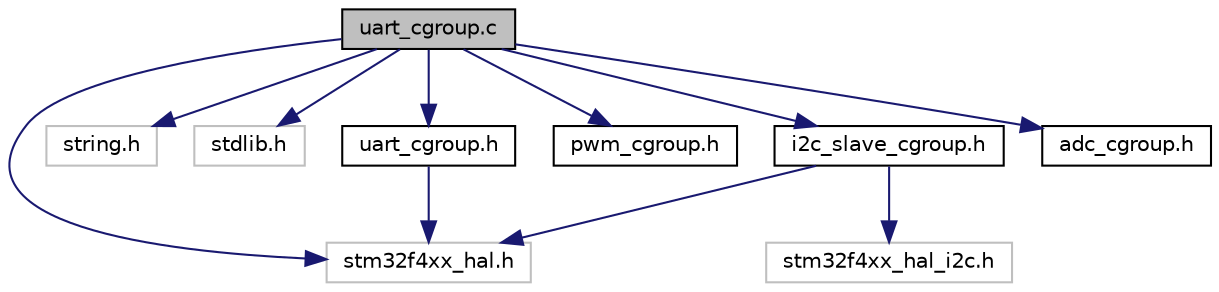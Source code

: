digraph "uart_cgroup.c"
{
  edge [fontname="Helvetica",fontsize="10",labelfontname="Helvetica",labelfontsize="10"];
  node [fontname="Helvetica",fontsize="10",shape=record];
  Node1 [label="uart_cgroup.c",height=0.2,width=0.4,color="black", fillcolor="grey75", style="filled" fontcolor="black"];
  Node1 -> Node2 [color="midnightblue",fontsize="10",style="solid",fontname="Helvetica"];
  Node2 [label="stm32f4xx_hal.h",height=0.2,width=0.4,color="grey75", fillcolor="white", style="filled"];
  Node1 -> Node3 [color="midnightblue",fontsize="10",style="solid",fontname="Helvetica"];
  Node3 [label="string.h",height=0.2,width=0.4,color="grey75", fillcolor="white", style="filled"];
  Node1 -> Node4 [color="midnightblue",fontsize="10",style="solid",fontname="Helvetica"];
  Node4 [label="stdlib.h",height=0.2,width=0.4,color="grey75", fillcolor="white", style="filled"];
  Node1 -> Node5 [color="midnightblue",fontsize="10",style="solid",fontname="Helvetica"];
  Node5 [label="uart_cgroup.h",height=0.2,width=0.4,color="black", fillcolor="white", style="filled",URL="$uart__cgroup_8h.html",tooltip="This file contains all the functions prototypes for the UART module. "];
  Node5 -> Node2 [color="midnightblue",fontsize="10",style="solid",fontname="Helvetica"];
  Node1 -> Node6 [color="midnightblue",fontsize="10",style="solid",fontname="Helvetica"];
  Node6 [label="pwm_cgroup.h",height=0.2,width=0.4,color="black", fillcolor="white", style="filled",URL="$pwm__cgroup_8h.html",tooltip="This file contains all the functions prototypes for the PWM module. "];
  Node1 -> Node7 [color="midnightblue",fontsize="10",style="solid",fontname="Helvetica"];
  Node7 [label="i2c_slave_cgroup.h",height=0.2,width=0.4,color="black", fillcolor="white", style="filled",URL="$i2c__slave__cgroup_8h.html",tooltip="This file contains all the functions prototypes for the I2C module. "];
  Node7 -> Node2 [color="midnightblue",fontsize="10",style="solid",fontname="Helvetica"];
  Node7 -> Node8 [color="midnightblue",fontsize="10",style="solid",fontname="Helvetica"];
  Node8 [label="stm32f4xx_hal_i2c.h",height=0.2,width=0.4,color="grey75", fillcolor="white", style="filled"];
  Node1 -> Node9 [color="midnightblue",fontsize="10",style="solid",fontname="Helvetica"];
  Node9 [label="adc_cgroup.h",height=0.2,width=0.4,color="black", fillcolor="white", style="filled",URL="$adc__cgroup_8h.html",tooltip="This file contains all the functions prototypes for the ADC module. "];
}

